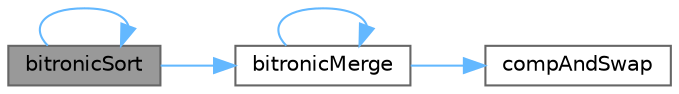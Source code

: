digraph "bitronicSort"
{
 // LATEX_PDF_SIZE
  bgcolor="transparent";
  edge [fontname=Helvetica,fontsize=10,labelfontname=Helvetica,labelfontsize=10];
  node [fontname=Helvetica,fontsize=10,shape=box,height=0.2,width=0.4];
  rankdir="LR";
  Node1 [id="Node000001",label="bitronicSort",height=0.2,width=0.4,color="gray40", fillcolor="grey60", style="filled", fontcolor="black",tooltip="Bitronic Sort This function will sort an integer array by use of a Bitronic Sort."];
  Node1 -> Node2 [id="edge1_Node000001_Node000002",color="steelblue1",style="solid",tooltip=" "];
  Node2 [id="Node000002",label="bitronicMerge",height=0.2,width=0.4,color="grey40", fillcolor="white", style="filled",URL="$main_8cpp.html#ac387bdfaa151830d8648ada60668d91c",tooltip="Bitronic Merge This function will merge two arrays as needed for the Bitronic Sort."];
  Node2 -> Node2 [id="edge2_Node000002_Node000002",color="steelblue1",style="solid",tooltip=" "];
  Node2 -> Node3 [id="edge3_Node000002_Node000003",color="steelblue1",style="solid",tooltip=" "];
  Node3 [id="Node000003",label="compAndSwap",height=0.2,width=0.4,color="grey40", fillcolor="white", style="filled",URL="$main_8cpp.html#a5d1be08b0c289000f8cf9b9e4b371686",tooltip="CompAndSwap This function will compare two integers and swap if necessary."];
  Node1 -> Node1 [id="edge4_Node000001_Node000001",color="steelblue1",style="solid",tooltip=" "];
}
